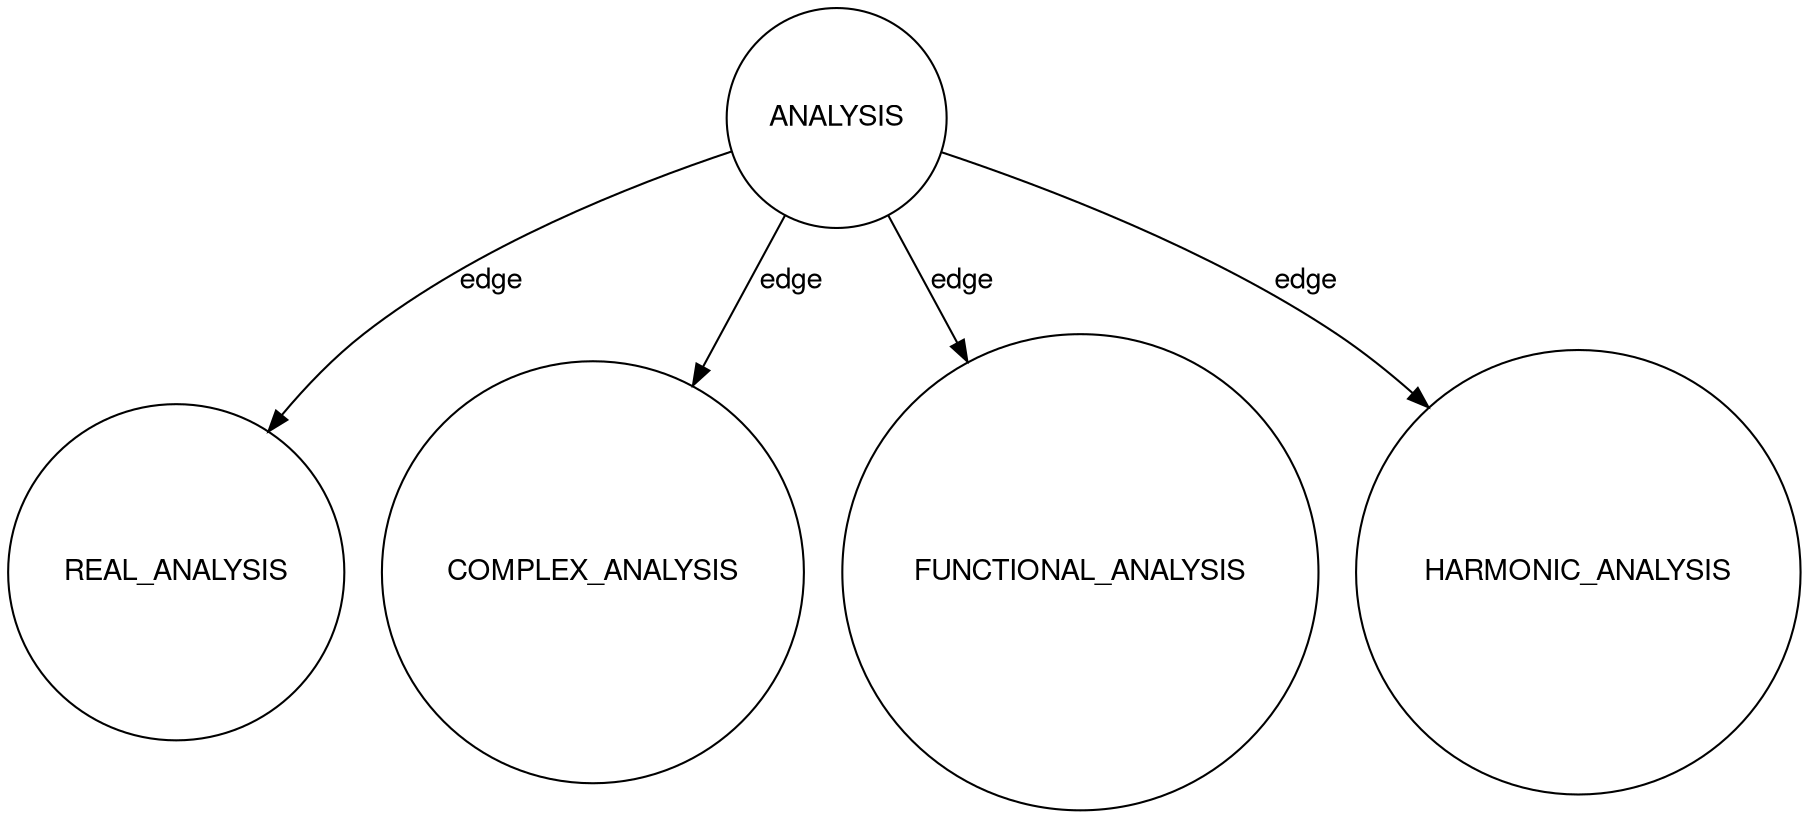 digraph Analysis {
	fontname="Helvetica,Arial,sans-serif"
	node [fontname="Helvetica,Arial,sans-serif"]
	edge [fontname="Helvetica,Arial,sans-serif"]
	rankdir="TB";
	node [shape = circle];
	ANALYSIS -> REAL_ANALYSIS [label = "edge"];
	ANALYSIS -> COMPLEX_ANALYSIS [label = "edge"];
	ANALYSIS -> FUNCTIONAL_ANALYSIS [label = "edge"];
	ANALYSIS -> HARMONIC_ANALYSIS [label = "edge"];
	
}
